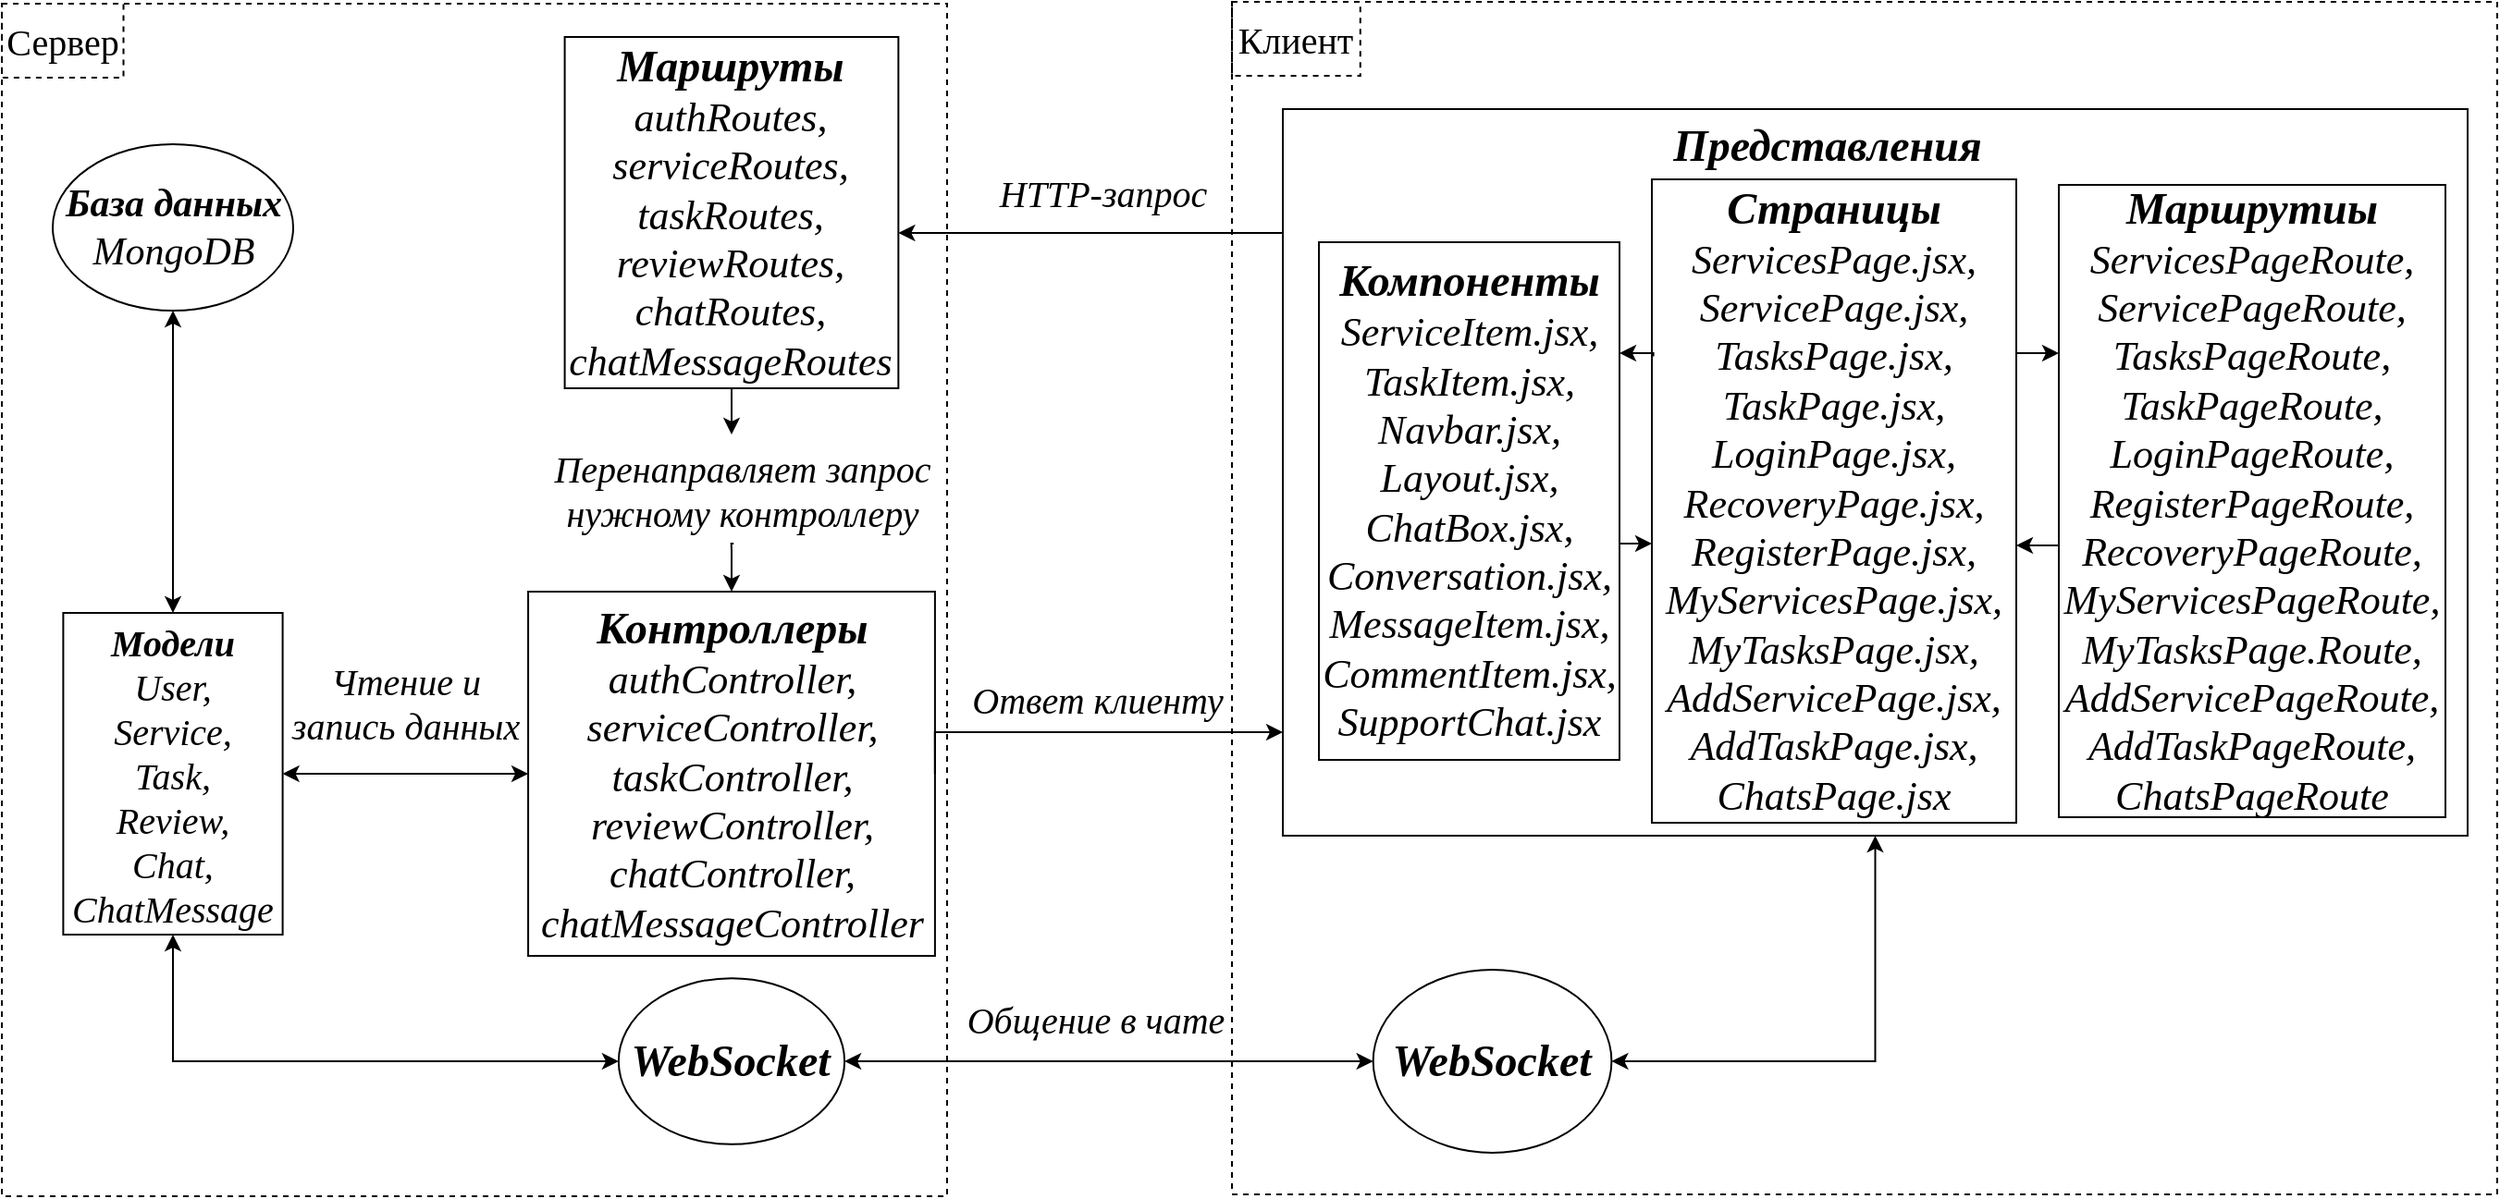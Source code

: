 <mxfile version="21.4.0" type="github">
  <diagram id="gd0Vs7x8epCB3-VAoTR1" name="Page-1">
    <mxGraphModel dx="2049" dy="1010" grid="0" gridSize="10" guides="1" tooltips="1" connect="1" arrows="1" fold="1" page="1" pageScale="1" pageWidth="1600" pageHeight="1200" math="0" shadow="0">
      <root>
        <mxCell id="0" />
        <mxCell id="1" parent="0" />
        <mxCell id="WMORNFyjioY54AyHgMPo-43" value="" style="group;fontSize=20;" parent="1" vertex="1" connectable="0">
          <mxGeometry x="827" y="209" width="684" height="645" as="geometry" />
        </mxCell>
        <mxCell id="WMORNFyjioY54AyHgMPo-44" value="" style="rounded=0;whiteSpace=wrap;html=1;dashed=1;strokeWidth=1;fontFamily=GOST type A Regular;fontSource=https%3A%2F%2Fwebfonts.pro%2Flight-fonts%2F123-gost_type_a.html;movable=1;resizable=1;rotatable=1;deletable=1;editable=1;connectable=1;" parent="WMORNFyjioY54AyHgMPo-43" vertex="1">
          <mxGeometry width="684.0" height="645" as="geometry" />
        </mxCell>
        <mxCell id="WMORNFyjioY54AyHgMPo-45" value="Клиент" style="text;html=1;strokeColor=default;fillColor=none;align=center;verticalAlign=middle;whiteSpace=wrap;rounded=0;strokeWidth=1;fontFamily=GOST type A Regular;fontSource=https%3A%2F%2Fwebfonts.pro%2Flight-fonts%2F123-gost_type_a.html;dashed=1;movable=1;resizable=1;rotatable=1;deletable=1;editable=1;connectable=1;fontSize=20;" parent="WMORNFyjioY54AyHgMPo-43" vertex="1">
          <mxGeometry width="69.391" height="40" as="geometry" />
        </mxCell>
        <mxCell id="WMORNFyjioY54AyHgMPo-46" value="&lt;span style=&quot;font-size: 24px;&quot;&gt;&lt;b style=&quot;font-size: 24px;&quot;&gt;WebSocket&lt;/b&gt;&lt;br style=&quot;font-size: 24px;&quot;&gt;&lt;/span&gt;" style="ellipse;whiteSpace=wrap;html=1;fontSize=24;fontFamily=GOST type A Regular;fontSource=https%3A%2F%2Fwebfonts.pro%2Flight-fonts%2F123-gost_type_a.html;fontStyle=2" parent="WMORNFyjioY54AyHgMPo-43" vertex="1">
          <mxGeometry x="76.33" y="523.552" width="128.87" height="98.893" as="geometry" />
        </mxCell>
        <mxCell id="WMORNFyjioY54AyHgMPo-47" value="" style="group" parent="1" vertex="1" connectable="0">
          <mxGeometry x="162" y="210" width="511" height="645" as="geometry" />
        </mxCell>
        <mxCell id="WMORNFyjioY54AyHgMPo-48" value="" style="rounded=0;whiteSpace=wrap;html=1;dashed=1;strokeWidth=1;fontFamily=GOST type A Regular;fontSource=https%3A%2F%2Fwebfonts.pro%2Flight-fonts%2F123-gost_type_a.html;movable=1;resizable=1;rotatable=1;deletable=1;editable=1;connectable=1;" parent="WMORNFyjioY54AyHgMPo-47" vertex="1">
          <mxGeometry width="511" height="645" as="geometry" />
        </mxCell>
        <mxCell id="WMORNFyjioY54AyHgMPo-49" value="Сервер" style="text;html=1;strokeColor=default;fillColor=none;align=center;verticalAlign=middle;whiteSpace=wrap;rounded=0;strokeWidth=1;fontFamily=GOST type A Regular;fontSource=https%3A%2F%2Fwebfonts.pro%2Flight-fonts%2F123-gost_type_a.html;dashed=1;movable=1;resizable=1;rotatable=1;deletable=1;editable=1;connectable=1;fontSize=20;" parent="WMORNFyjioY54AyHgMPo-47" vertex="1">
          <mxGeometry width="65.754" height="39.938" as="geometry" />
        </mxCell>
        <mxCell id="WMORNFyjioY54AyHgMPo-50" value="&lt;span style=&quot;font-size: 24px;&quot;&gt;&lt;b style=&quot;font-size: 24px;&quot;&gt;WebSocket&lt;/b&gt;&lt;br style=&quot;font-size: 24px;&quot;&gt;&lt;/span&gt;" style="ellipse;whiteSpace=wrap;html=1;fontSize=24;fontFamily=GOST type A Regular;fontSource=https%3A%2F%2Fwebfonts.pro%2Flight-fonts%2F123-gost_type_a.html;fontStyle=2;movable=1;resizable=1;rotatable=1;deletable=1;editable=1;connectable=1;" parent="WMORNFyjioY54AyHgMPo-47" vertex="1">
          <mxGeometry x="333.433" y="527.064" width="122.114" height="89.861" as="geometry" />
        </mxCell>
        <mxCell id="WMORNFyjioY54AyHgMPo-61" value="Чтение и &lt;br&gt;запись данных" style="text;html=1;align=center;verticalAlign=middle;resizable=0;points=[];autosize=1;strokeColor=none;fillColor=none;fontFamily=GOST type A Regular;fontSource=https%3A%2F%2Fwebfonts.pro%2Flight-fonts%2F123-gost_type_a.html;fontStyle=2;fontSize=20;" parent="WMORNFyjioY54AyHgMPo-47" vertex="1">
          <mxGeometry x="147.608" y="348" width="141" height="60" as="geometry" />
        </mxCell>
        <mxCell id="WMORNFyjioY54AyHgMPo-59" value="&lt;font data-font-src=&quot;https://webfonts.pro/light-fonts/123-gost_type_a.html&quot; style=&quot;font-size: 24px;&quot;&gt;&lt;font style=&quot;font-size: 24px;&quot;&gt;&lt;b style=&quot;&quot;&gt;Контроллеры&lt;/b&gt;&lt;/font&gt;&lt;br style=&quot;&quot;&gt;&lt;/font&gt;&lt;font style=&quot;font-size: 22px;&quot;&gt;&lt;font data-font-src=&quot;https://webfonts.pro/light-fonts/123-gost_type_a.html&quot; style=&quot;font-size: 22px;&quot;&gt;authController,&lt;br style=&quot;&quot;&gt;serviceController,&lt;br style=&quot;&quot;&gt;taskController,&lt;br style=&quot;&quot;&gt;reviewController,&lt;br style=&quot;&quot;&gt;chatController,&lt;br style=&quot;&quot;&gt;chatMessageController&lt;/font&gt;&lt;span style=&quot;font-size: 18px;&quot;&gt;&lt;br style=&quot;font-size: 18px;&quot;&gt;&lt;/span&gt;&lt;/font&gt;" style="rounded=0;whiteSpace=wrap;html=1;fontFamily=GOST type A Regular;fontSource=https%3A%2F%2Fwebfonts.pro%2Flight-fonts%2F123-gost_type_a.html;fontStyle=2;fontSize=18;" parent="WMORNFyjioY54AyHgMPo-47" vertex="1">
          <mxGeometry x="284.529" y="318" width="219.918" height="197" as="geometry" />
        </mxCell>
        <mxCell id="WMORNFyjioY54AyHgMPo-62" value="Перенаправляет запрос &lt;br style=&quot;font-size: 20px;&quot;&gt;нужному контроллеру" style="text;html=1;align=center;verticalAlign=middle;resizable=0;points=[];autosize=1;strokeColor=none;fillColor=none;fontSize=20;fontFamily=GOST type A Regular;fontStyle=2;fontSource=https%3A%2F%2Fwebfonts.pro%2Flight-fonts%2F123-gost_type_a.html;" parent="WMORNFyjioY54AyHgMPo-47" vertex="1">
          <mxGeometry x="288.611" y="233" width="222" height="60" as="geometry" />
        </mxCell>
        <mxCell id="WMORNFyjioY54AyHgMPo-57" style="edgeStyle=orthogonalEdgeStyle;rounded=0;orthogonalLoop=1;jettySize=auto;html=1;exitX=0.5;exitY=0;exitDx=0;exitDy=0;fontFamily=GOST type A Regular;fontSource=https%3A%2F%2Fwebfonts.pro%2Flight-fonts%2F123-gost_type_a.html;fontSize=14;startArrow=classic;startFill=1;endArrow=none;endFill=0;fontStyle=2;entryX=0.482;entryY=0.983;entryDx=0;entryDy=0;entryPerimeter=0;" parent="WMORNFyjioY54AyHgMPo-47" source="WMORNFyjioY54AyHgMPo-59" target="WMORNFyjioY54AyHgMPo-62" edge="1">
          <mxGeometry relative="1" as="geometry">
            <Array as="points">
              <mxPoint x="394.369" y="296" />
              <mxPoint x="394.369" y="296" />
            </Array>
          </mxGeometry>
        </mxCell>
        <mxCell id="WMORNFyjioY54AyHgMPo-53" value="&lt;font style=&quot;font-size: 20px;&quot;&gt;&lt;span style=&quot;font-size: 20px;&quot;&gt;&lt;b style=&quot;font-size: 20px;&quot;&gt;Модели&lt;/b&gt;&lt;/span&gt;&lt;/font&gt;&lt;br style=&quot;font-size: 20px;&quot;&gt;&lt;font style=&quot;font-size: 20px;&quot;&gt;&lt;span style=&quot;font-size: 20px;&quot;&gt;User,&lt;br style=&quot;font-size: 20px;&quot;&gt;Service,&lt;br style=&quot;font-size: 20px;&quot;&gt;Task,&lt;br style=&quot;font-size: 20px;&quot;&gt;Review,&lt;br style=&quot;font-size: 20px;&quot;&gt;Chat,&lt;br style=&quot;font-size: 20px;&quot;&gt;ChatMessage&lt;br style=&quot;font-size: 20px;&quot;&gt;&lt;/span&gt;&lt;/font&gt;" style="rounded=0;whiteSpace=wrap;html=1;fontFamily=GOST type A Regular;fontSource=https%3A%2F%2Fwebfonts.pro%2Flight-fonts%2F123-gost_type_a.html;fontStyle=2;fontSize=20;" parent="WMORNFyjioY54AyHgMPo-47" vertex="1">
          <mxGeometry x="33.193" y="329.5" width="118.607" height="174" as="geometry" />
        </mxCell>
        <mxCell id="WMORNFyjioY54AyHgMPo-52" style="edgeStyle=orthogonalEdgeStyle;rounded=0;orthogonalLoop=1;jettySize=auto;html=1;exitX=1;exitY=0.5;exitDx=0;exitDy=0;endArrow=classic;endFill=1;startArrow=classic;startFill=1;fontFamily=GOST type A Regular;fontSource=https%3A%2F%2Fwebfonts.pro%2Flight-fonts%2F123-gost_type_a.html;fontStyle=2" parent="WMORNFyjioY54AyHgMPo-47" source="WMORNFyjioY54AyHgMPo-53" target="WMORNFyjioY54AyHgMPo-59" edge="1">
          <mxGeometry relative="1" as="geometry">
            <Array as="points" />
          </mxGeometry>
        </mxCell>
        <mxCell id="WMORNFyjioY54AyHgMPo-84" style="edgeStyle=orthogonalEdgeStyle;rounded=0;orthogonalLoop=1;jettySize=auto;html=1;entryX=0.5;entryY=1;entryDx=0;entryDy=0;fontFamily=GOST type A Regular;fontSource=https%3A%2F%2Fwebfonts.pro%2Flight-fonts%2F123-gost_type_a.html;fontSize=24;startArrow=classic;startFill=1;endArrow=classic;endFill=1;" parent="WMORNFyjioY54AyHgMPo-47" source="WMORNFyjioY54AyHgMPo-50" target="WMORNFyjioY54AyHgMPo-53" edge="1">
          <mxGeometry relative="1" as="geometry" />
        </mxCell>
        <mxCell id="WMORNFyjioY54AyHgMPo-56" value="&lt;font style=&quot;font-size: 24px;&quot;&gt;&lt;b style=&quot;&quot;&gt;Маршруты&lt;/b&gt;&lt;br style=&quot;&quot;&gt;&lt;/font&gt;&lt;font style=&quot;font-size: 22px;&quot;&gt;&lt;span style=&quot;&quot;&gt;authRoutes,&lt;br&gt;serviceRoutes,&lt;br&gt;taskRoutes,&lt;br&gt;reviewRoutes,&lt;br&gt;chatRoutes,&lt;br&gt;chatMessageRoutes&lt;br&gt;&lt;/span&gt;&lt;/font&gt;" style="rounded=0;whiteSpace=wrap;html=1;fontFamily=GOST type A Regular;fontSource=https%3A%2F%2Fwebfonts.pro%2Flight-fonts%2F123-gost_type_a.html;fontStyle=2" parent="WMORNFyjioY54AyHgMPo-47" vertex="1">
          <mxGeometry x="304.297" y="18" width="180.382" height="190" as="geometry" />
        </mxCell>
        <mxCell id="WMORNFyjioY54AyHgMPo-55" style="edgeStyle=orthogonalEdgeStyle;rounded=0;orthogonalLoop=1;jettySize=auto;html=1;exitX=0.5;exitY=1;exitDx=0;exitDy=0;fontFamily=GOST type A Regular;fontSource=https%3A%2F%2Fwebfonts.pro%2Flight-fonts%2F123-gost_type_a.html;fontSize=14;startArrow=none;startFill=0;endArrow=classic;endFill=1;fontStyle=2;" parent="WMORNFyjioY54AyHgMPo-47" source="WMORNFyjioY54AyHgMPo-56" target="WMORNFyjioY54AyHgMPo-62" edge="1">
          <mxGeometry relative="1" as="geometry">
            <Array as="points">
              <mxPoint x="394.369" y="216" />
              <mxPoint x="394.369" y="216" />
            </Array>
          </mxGeometry>
        </mxCell>
        <mxCell id="WMORNFyjioY54AyHgMPo-51" value="&lt;span style=&quot;font-size: 21px;&quot;&gt;&lt;b style=&quot;font-size: 21px;&quot;&gt;База данных&lt;/b&gt;&lt;br style=&quot;font-size: 21px;&quot;&gt;MongoDB&lt;br style=&quot;font-size: 21px;&quot;&gt;&lt;/span&gt;" style="ellipse;whiteSpace=wrap;html=1;fontSize=21;fontFamily=GOST type A Regular;fontSource=https%3A%2F%2Fwebfonts.pro%2Flight-fonts%2F123-gost_type_a.html;fontStyle=2" parent="1" vertex="1">
          <mxGeometry x="189.5" y="286" width="130" height="90" as="geometry" />
        </mxCell>
        <mxCell id="WMORNFyjioY54AyHgMPo-54" style="edgeStyle=orthogonalEdgeStyle;rounded=0;orthogonalLoop=1;jettySize=auto;html=1;exitX=0.5;exitY=0;exitDx=0;exitDy=0;entryX=0.5;entryY=1;entryDx=0;entryDy=0;fontFamily=GOST type A Regular;fontSource=https%3A%2F%2Fwebfonts.pro%2Flight-fonts%2F123-gost_type_a.html;startArrow=classic;startFill=1;endArrow=classic;endFill=1;fontStyle=2" parent="1" source="WMORNFyjioY54AyHgMPo-53" target="WMORNFyjioY54AyHgMPo-51" edge="1">
          <mxGeometry relative="1" as="geometry">
            <mxPoint x="192.5" y="578" as="sourcePoint" />
            <mxPoint x="76.5" y="578" as="targetPoint" />
          </mxGeometry>
        </mxCell>
        <mxCell id="WMORNFyjioY54AyHgMPo-58" style="edgeStyle=orthogonalEdgeStyle;rounded=0;orthogonalLoop=1;jettySize=auto;html=1;exitX=1;exitY=0.5;exitDx=0;exitDy=0;fontFamily=GOST type A Regular;fontSource=https%3A%2F%2Fwebfonts.pro%2Flight-fonts%2F123-gost_type_a.html;fontSize=14;startArrow=none;startFill=0;endArrow=classic;endFill=1;fontStyle=2" parent="1" source="WMORNFyjioY54AyHgMPo-59" target="WMORNFyjioY54AyHgMPo-60" edge="1">
          <mxGeometry relative="1" as="geometry">
            <mxPoint x="875.5" y="588" as="targetPoint" />
            <Array as="points">
              <mxPoint x="747" y="604" />
              <mxPoint x="747" y="604" />
            </Array>
          </mxGeometry>
        </mxCell>
        <mxCell id="WMORNFyjioY54AyHgMPo-60" value="" style="rounded=0;whiteSpace=wrap;html=1;fontFamily=GOST type A Regular;fontSource=https%3A%2F%2Fwebfonts.pro%2Flight-fonts%2F123-gost_type_a.html;fontStyle=2" parent="1" vertex="1">
          <mxGeometry x="854.5" y="267" width="640.5" height="393" as="geometry" />
        </mxCell>
        <mxCell id="WMORNFyjioY54AyHgMPo-63" value="HTTP-запрос" style="text;html=1;align=center;verticalAlign=middle;resizable=0;points=[];autosize=1;strokeColor=none;fillColor=none;fontSize=20;fontFamily=GOST type A Regular;fontSource=https%3A%2F%2Fwebfonts.pro%2Flight-fonts%2F123-gost_type_a.html;fontStyle=2" parent="1" vertex="1">
          <mxGeometry x="692" y="294" width="130" height="36" as="geometry" />
        </mxCell>
        <mxCell id="WMORNFyjioY54AyHgMPo-64" value="Ответ клиенту" style="text;html=1;align=center;verticalAlign=middle;resizable=0;points=[];autosize=1;strokeColor=none;fillColor=none;fontSize=20;fontFamily=GOST type A Regular;fontSource=https%3A%2F%2Fwebfonts.pro%2Flight-fonts%2F123-gost_type_a.html;fontStyle=2" parent="1" vertex="1">
          <mxGeometry x="677" y="568" width="154" height="36" as="geometry" />
        </mxCell>
        <mxCell id="WMORNFyjioY54AyHgMPo-65" style="edgeStyle=orthogonalEdgeStyle;rounded=0;orthogonalLoop=1;jettySize=auto;html=1;fontFamily=GOST type A Regular;fontSource=https%3A%2F%2Fwebfonts.pro%2Flight-fonts%2F123-gost_type_a.html;fontSize=14;startArrow=classic;startFill=1;endArrow=none;endFill=0;fontStyle=2" parent="1" source="WMORNFyjioY54AyHgMPo-56" target="WMORNFyjioY54AyHgMPo-60" edge="1">
          <mxGeometry relative="1" as="geometry">
            <mxPoint x="875.5" y="337.29" as="targetPoint" />
            <mxPoint x="629.5" y="337.29" as="sourcePoint" />
            <Array as="points">
              <mxPoint x="801.5" y="334" />
              <mxPoint x="801.5" y="334" />
            </Array>
          </mxGeometry>
        </mxCell>
        <mxCell id="WMORNFyjioY54AyHgMPo-66" value="&lt;font style=&quot;font-size: 24px;&quot;&gt;&lt;font style=&quot;font-size: 24px;&quot;&gt;&lt;b style=&quot;&quot;&gt;&lt;i style=&quot;&quot;&gt;Страницы&lt;/i&gt;&lt;/b&gt;&lt;/font&gt;&lt;br style=&quot;font-style: italic;&quot;&gt;&lt;/font&gt;&lt;font style=&quot;font-style: italic; font-size: 22px;&quot;&gt;&lt;span style=&quot;&quot;&gt;ServicesPage.jsx,&lt;br&gt;ServicePage.jsx,&lt;br&gt;&lt;/span&gt;&lt;span style=&quot;&quot;&gt;TasksPage.jsx,&lt;br&gt;TaskPage.jsx,&lt;br&gt;LoginPage.jsx,&lt;br&gt;RecoveryPage.jsx,&lt;br&gt;&lt;/span&gt;&lt;span style=&quot;&quot;&gt;RegisterPage.jsx,&lt;/span&gt;&lt;span style=&quot;&quot;&gt;&lt;br&gt;&lt;/span&gt;&lt;span style=&quot;&quot;&gt;MyServicesPage.jsx,&lt;br&gt;&lt;/span&gt;&lt;span style=&quot;&quot;&gt;MyTasksPage.jsx,&lt;br&gt;AddServicePage.jsx,&lt;br&gt;&lt;/span&gt;&lt;span style=&quot;&quot;&gt;AddTaskPage.jsx,&lt;br&gt;ChatsPage.jsx&lt;/span&gt;&lt;/font&gt;" style="rounded=0;whiteSpace=wrap;html=1;strokeColor=default;strokeWidth=1;fontFamily=GOST type A Regular;fontSource=https%3A%2F%2Fwebfonts.pro%2Flight-fonts%2F123-gost_type_a.html;" parent="1" vertex="1">
          <mxGeometry x="1054" y="305" width="197" height="348" as="geometry" />
        </mxCell>
        <mxCell id="WMORNFyjioY54AyHgMPo-67" value="&lt;b style=&quot;font-size: 24px; font-style: italic;&quot;&gt;Представления&lt;/b&gt;" style="text;html=1;strokeColor=none;fillColor=none;align=center;verticalAlign=middle;whiteSpace=wrap;rounded=0;strokeWidth=1;fontFamily=GOST type A Regular;fontSource=https%3A%2F%2Fwebfonts.pro%2Flight-fonts%2F123-gost_type_a.html;fontSize=24;" parent="1" vertex="1">
          <mxGeometry x="1118.5" y="272" width="60" height="30" as="geometry" />
        </mxCell>
        <mxCell id="WMORNFyjioY54AyHgMPo-68" value="&lt;font style=&quot;font-size: 22px;&quot;&gt;&lt;font style=&quot;font-size: 24px;&quot;&gt;&lt;font style=&quot;font-size: 24px;&quot;&gt;&lt;b style=&quot;&quot;&gt;&lt;i style=&quot;&quot;&gt;Компоненты&lt;/i&gt;&lt;/b&gt;&lt;/font&gt;&lt;/font&gt;&lt;font style=&quot;font-style: italic; font-size: 22px;&quot;&gt;&lt;br&gt;ServiceItem.jsx,&lt;br&gt;TaskItem.jsx,&lt;br&gt;Navbar.jsx,&lt;br&gt;Layout.jsx,&lt;br&gt;ChatBox.jsx,&lt;br&gt;Conversation.jsx,&lt;br&gt;MessageItem.jsx,&lt;br&gt;CommentItem.jsx,&lt;br&gt;SupportChat.jsx&lt;br&gt;&lt;/font&gt;&lt;/font&gt;" style="rounded=0;whiteSpace=wrap;html=1;strokeColor=default;strokeWidth=1;fontFamily=GOST type A Regular;fontSource=https%3A%2F%2Fwebfonts.pro%2Flight-fonts%2F123-gost_type_a.html;" parent="1" vertex="1">
          <mxGeometry x="874" y="339" width="162.5" height="280" as="geometry" />
        </mxCell>
        <mxCell id="WMORNFyjioY54AyHgMPo-69" value="&lt;font size=&quot;1&quot;&gt;&lt;b style=&quot;&quot;&gt;&lt;i style=&quot;font-size: 24px;&quot;&gt;Маршрутиы&lt;/i&gt;&lt;/b&gt;&lt;/font&gt;&lt;br style=&quot;font-style: italic; font-size: 18px;&quot;&gt;&lt;font style=&quot;font-style: italic; font-size: 22px;&quot;&gt;&lt;span style=&quot;&quot;&gt;ServicesPage&lt;/span&gt;&lt;span style=&quot;&quot;&gt;Route&lt;/span&gt;&lt;span style=&quot;&quot;&gt;,&lt;br&gt;ServicePage&lt;/span&gt;&lt;span style=&quot;&quot;&gt;Route&lt;/span&gt;&lt;span style=&quot;&quot;&gt;,&lt;br&gt;&lt;/span&gt;&lt;span style=&quot;&quot;&gt;TasksPage&lt;/span&gt;&lt;span style=&quot;&quot;&gt;Route&lt;/span&gt;&lt;span style=&quot;&quot;&gt;,&lt;br&gt;TaskPage&lt;/span&gt;&lt;span style=&quot;&quot;&gt;Route&lt;/span&gt;&lt;span style=&quot;&quot;&gt;,&lt;br&gt;LoginPage&lt;/span&gt;&lt;span style=&quot;&quot;&gt;Route&lt;/span&gt;&lt;span style=&quot;&quot;&gt;,&lt;br&gt;&lt;/span&gt;&lt;span style=&quot;&quot;&gt;RegisterPage&lt;/span&gt;&lt;span style=&quot;&quot;&gt;Route&lt;/span&gt;&lt;span style=&quot;&quot;&gt;,&lt;br&gt;&lt;/span&gt;&lt;span style=&quot;&quot;&gt;RecoveryPageRoute,&lt;br&gt;&lt;/span&gt;&lt;span style=&quot;&quot;&gt;MyServicesPage&lt;/span&gt;&lt;span style=&quot;&quot;&gt;Route,&lt;/span&gt;&lt;span style=&quot;&quot;&gt;&lt;br&gt;&lt;/span&gt;&lt;span style=&quot;&quot;&gt;MyTasksPage.&lt;/span&gt;&lt;span style=&quot;&quot;&gt;Route&lt;/span&gt;&lt;span style=&quot;&quot;&gt;,&lt;br&gt;AddServicePage&lt;/span&gt;&lt;span style=&quot;&quot;&gt;Route&lt;/span&gt;&lt;span style=&quot;&quot;&gt;,&lt;br&gt;&lt;/span&gt;&lt;span style=&quot;&quot;&gt;AddTaskPage&lt;/span&gt;&lt;span style=&quot;&quot;&gt;Route,&lt;/span&gt;&lt;span style=&quot;&quot;&gt;&lt;br&gt;ChatsPageRoute&lt;/span&gt;&lt;br&gt;&lt;/font&gt;" style="rounded=0;whiteSpace=wrap;html=1;strokeColor=default;strokeWidth=1;fontFamily=GOST type A Regular;fontSource=https%3A%2F%2Fwebfonts.pro%2Flight-fonts%2F123-gost_type_a.html;" parent="1" vertex="1">
          <mxGeometry x="1274" y="308" width="209" height="342" as="geometry" />
        </mxCell>
        <mxCell id="WMORNFyjioY54AyHgMPo-70" style="edgeStyle=orthogonalEdgeStyle;rounded=0;orthogonalLoop=1;jettySize=auto;html=1;fontFamily=GOST type A Regular;fontSource=https%3A%2F%2Fwebfonts.pro%2Flight-fonts%2F123-gost_type_a.html;fontSize=14;startArrow=classic;startFill=1;endArrow=none;endFill=0;fontStyle=2;entryX=0.004;entryY=0.275;entryDx=0;entryDy=0;entryPerimeter=0;" parent="1" source="WMORNFyjioY54AyHgMPo-68" target="WMORNFyjioY54AyHgMPo-66" edge="1">
          <mxGeometry relative="1" as="geometry">
            <mxPoint x="1238.5" y="421.004" as="targetPoint" />
            <mxPoint x="992.5" y="421.0" as="sourcePoint" />
            <Array as="points">
              <mxPoint x="1043" y="399" />
              <mxPoint x="1043" y="399" />
            </Array>
          </mxGeometry>
        </mxCell>
        <mxCell id="WMORNFyjioY54AyHgMPo-71" style="edgeStyle=orthogonalEdgeStyle;rounded=0;orthogonalLoop=1;jettySize=auto;html=1;fontFamily=GOST type A Regular;fontSource=https%3A%2F%2Fwebfonts.pro%2Flight-fonts%2F123-gost_type_a.html;fontSize=14;startArrow=none;startFill=0;endArrow=classic;endFill=1;fontStyle=2;" parent="1" source="WMORNFyjioY54AyHgMPo-68" target="WMORNFyjioY54AyHgMPo-66" edge="1">
          <mxGeometry relative="1" as="geometry">
            <mxPoint x="1075.42" y="500" as="targetPoint" />
            <mxPoint x="992.5" y="500.37" as="sourcePoint" />
            <Array as="points">
              <mxPoint x="1040" y="502" />
              <mxPoint x="1040" y="502" />
            </Array>
          </mxGeometry>
        </mxCell>
        <mxCell id="WMORNFyjioY54AyHgMPo-72" style="edgeStyle=orthogonalEdgeStyle;rounded=0;orthogonalLoop=1;jettySize=auto;html=1;fontFamily=GOST type A Regular;fontSource=https%3A%2F%2Fwebfonts.pro%2Flight-fonts%2F123-gost_type_a.html;fontSize=14;startArrow=none;startFill=0;endArrow=classic;endFill=1;fontStyle=2;exitX=1;exitY=0.276;exitDx=0;exitDy=0;exitPerimeter=0;" parent="1" source="WMORNFyjioY54AyHgMPo-66" target="WMORNFyjioY54AyHgMPo-69" edge="1">
          <mxGeometry relative="1" as="geometry">
            <mxPoint x="1086.5" y="510" as="targetPoint" />
            <mxPoint x="1002.5" y="510" as="sourcePoint" />
            <Array as="points">
              <mxPoint x="1263" y="399" />
              <mxPoint x="1263" y="399" />
            </Array>
          </mxGeometry>
        </mxCell>
        <mxCell id="WMORNFyjioY54AyHgMPo-73" style="edgeStyle=orthogonalEdgeStyle;rounded=0;orthogonalLoop=1;jettySize=auto;html=1;fontFamily=GOST type A Regular;fontSource=https%3A%2F%2Fwebfonts.pro%2Flight-fonts%2F123-gost_type_a.html;fontSize=14;startArrow=none;startFill=0;endArrow=classic;endFill=1;fontStyle=2;" parent="1" source="WMORNFyjioY54AyHgMPo-69" target="WMORNFyjioY54AyHgMPo-66" edge="1">
          <mxGeometry relative="1" as="geometry">
            <mxPoint x="1086.5" y="510" as="targetPoint" />
            <mxPoint x="1002.5" y="510" as="sourcePoint" />
            <Array as="points">
              <mxPoint x="1270" y="503" />
              <mxPoint x="1270" y="503" />
            </Array>
          </mxGeometry>
        </mxCell>
        <mxCell id="WMORNFyjioY54AyHgMPo-74" style="edgeStyle=orthogonalEdgeStyle;rounded=0;orthogonalLoop=1;jettySize=auto;html=1;fontFamily=GOST type A Regular;fontSource=https%3A%2F%2Fwebfonts.pro%2Flight-fonts%2F123-gost_type_a.html;startArrow=classic;startFill=1;endArrow=classic;endFill=1;exitX=1;exitY=0.5;exitDx=0;exitDy=0;" parent="1" source="WMORNFyjioY54AyHgMPo-46" target="WMORNFyjioY54AyHgMPo-60" edge="1">
          <mxGeometry relative="1" as="geometry" />
        </mxCell>
        <mxCell id="WMORNFyjioY54AyHgMPo-75" style="edgeStyle=orthogonalEdgeStyle;rounded=0;orthogonalLoop=1;jettySize=auto;html=1;entryX=1;entryY=0.5;entryDx=0;entryDy=0;fontFamily=GOST type A Regular;fontSource=https%3A%2F%2Fwebfonts.pro%2Flight-fonts%2F123-gost_type_a.html;startArrow=classic;startFill=1;endArrow=classic;endFill=1;fontStyle=2" parent="1" source="WMORNFyjioY54AyHgMPo-46" target="WMORNFyjioY54AyHgMPo-50" edge="1">
          <mxGeometry relative="1" as="geometry">
            <mxPoint x="204.5" y="594" as="sourcePoint" />
            <mxPoint x="99.5" y="594" as="targetPoint" />
          </mxGeometry>
        </mxCell>
        <mxCell id="WMORNFyjioY54AyHgMPo-76" value="Общение в чате" style="text;html=1;align=center;verticalAlign=middle;resizable=0;points=[];autosize=1;strokeColor=none;fillColor=none;fontSize=20;fontFamily=GOST type A Regular;fontSource=https%3A%2F%2Fwebfonts.pro%2Flight-fonts%2F123-gost_type_a.html;fontStyle=2" parent="1" vertex="1">
          <mxGeometry x="674" y="741" width="157" height="36" as="geometry" />
        </mxCell>
      </root>
    </mxGraphModel>
  </diagram>
</mxfile>
